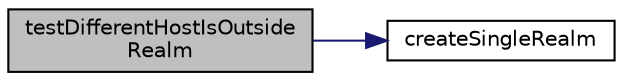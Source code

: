 digraph "testDifferentHostIsOutsideRealm"
{
  edge [fontname="Helvetica",fontsize="10",labelfontname="Helvetica",labelfontsize="10"];
  node [fontname="Helvetica",fontsize="10",shape=record];
  rankdir="LR";
  Node1 [label="testDifferentHostIsOutside\lRealm",height=0.2,width=0.4,color="black", fillcolor="grey75", style="filled" fontcolor="black"];
  Node1 -> Node2 [color="midnightblue",fontsize="10",style="solid",fontname="Helvetica"];
  Node2 [label="createSingleRealm",height=0.2,width=0.4,color="black", fillcolor="white", style="filled",URL="$class_test_of_authenticator.html#ac101a72c2d62ba6e9c63dd284aff920b"];
}
